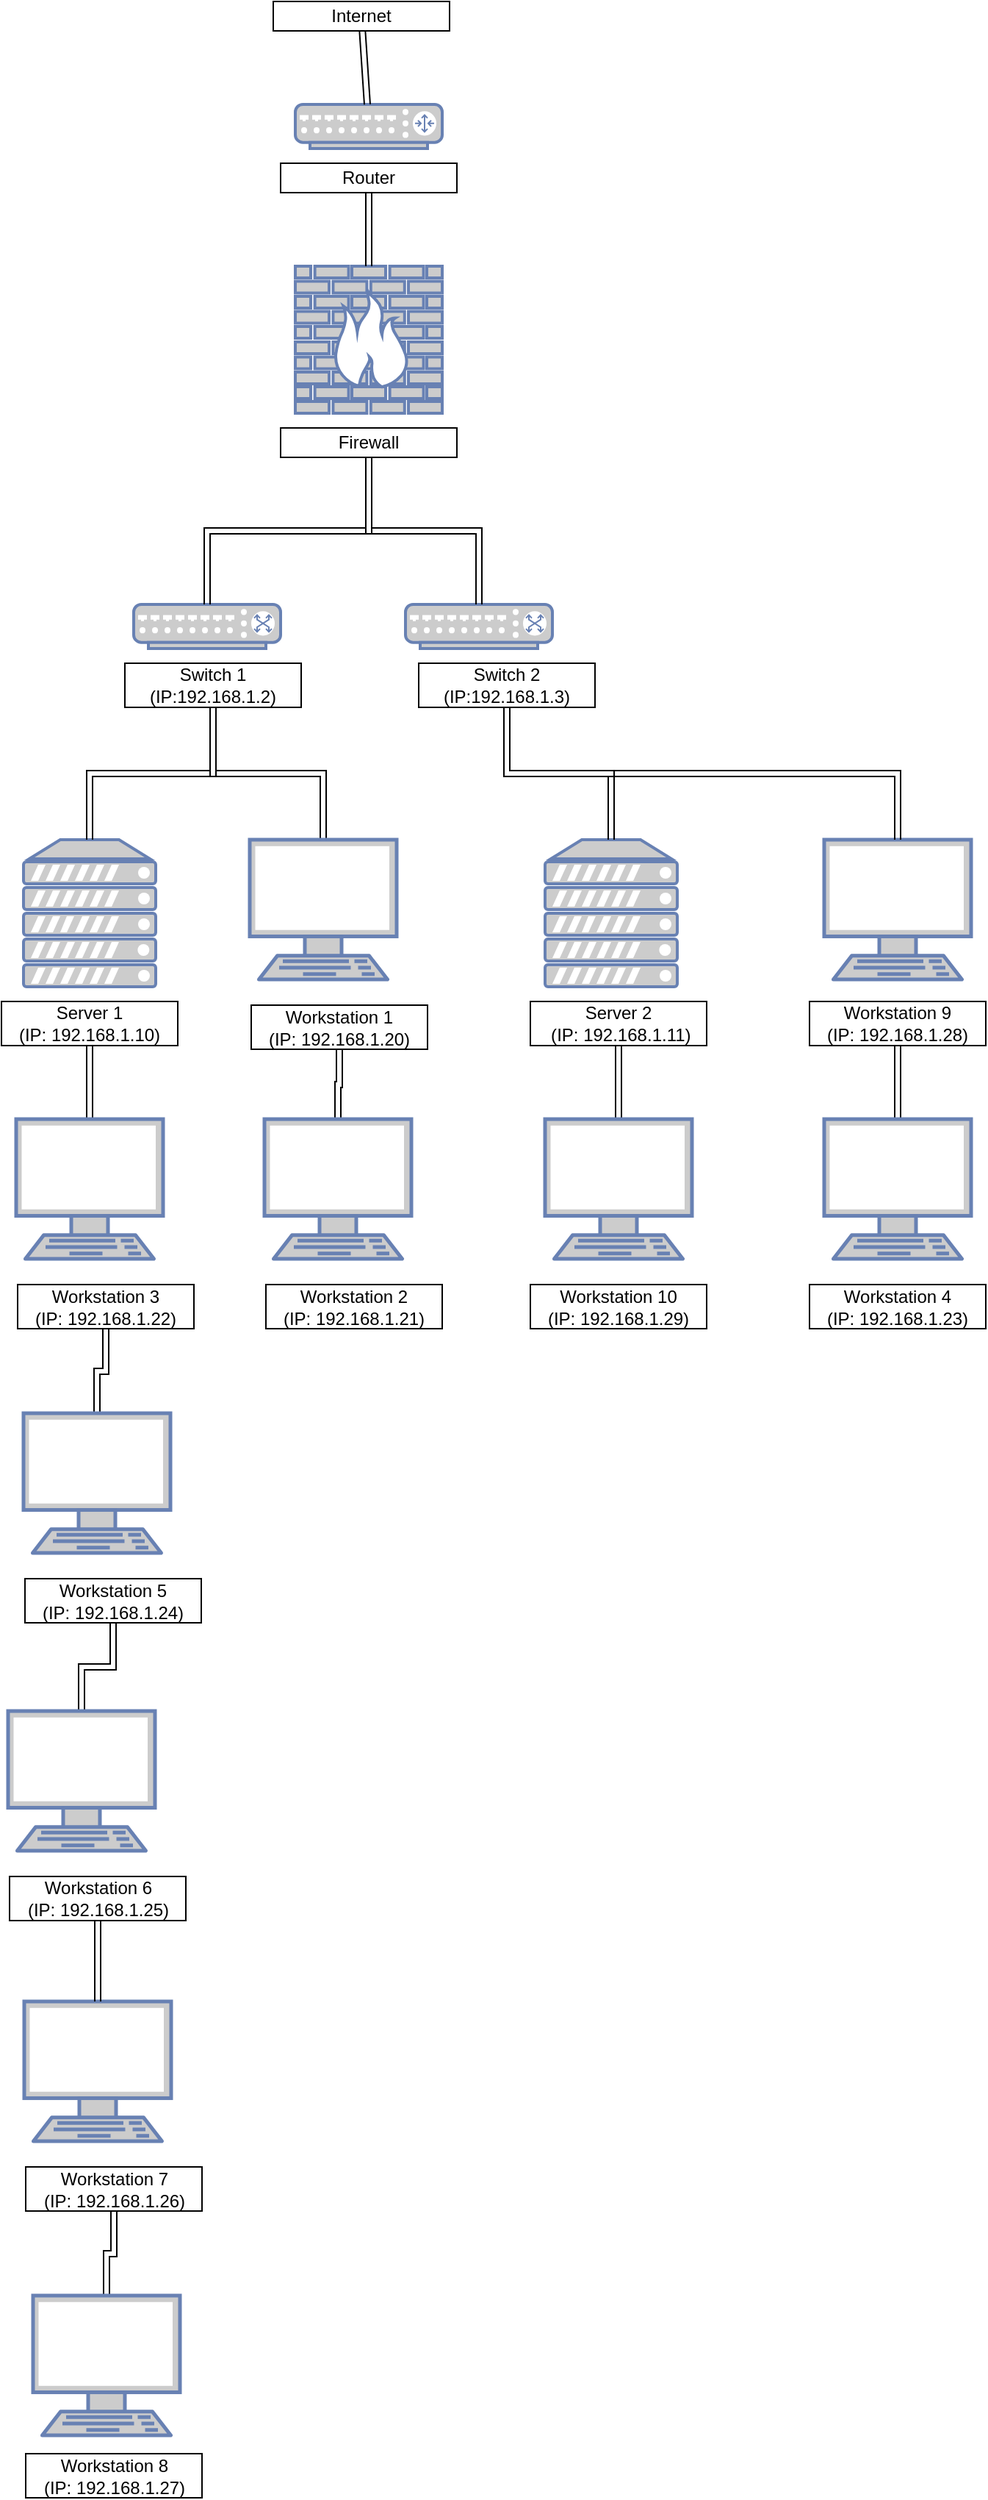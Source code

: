 <mxfile version="24.7.14" pages="2">
  <diagram name="Page-1" id="f7MyqALn6O6I_QcErSfi">
    <mxGraphModel dx="727" dy="557" grid="1" gridSize="10" guides="1" tooltips="1" connect="0" arrows="1" fold="1" page="1" pageScale="1" pageWidth="827" pageHeight="1169" math="0" shadow="0">
      <root>
        <mxCell id="0" />
        <mxCell id="1" parent="0" />
        <mxCell id="-Bq9ceSqidsH0R7OqUcR-1" value="" style="fontColor=#0066CC;verticalAlign=top;verticalLabelPosition=bottom;labelPosition=center;align=center;html=1;outlineConnect=0;fillColor=#CCCCCC;strokeColor=#6881B3;gradientColor=none;gradientDirection=north;strokeWidth=2;shape=mxgraph.networks.server;" vertex="1" parent="1">
          <mxGeometry x="205" y="680" width="90" height="100" as="geometry" />
        </mxCell>
        <mxCell id="-Bq9ceSqidsH0R7OqUcR-2" value="" style="fontColor=#0066CC;verticalAlign=top;verticalLabelPosition=bottom;labelPosition=center;align=center;html=1;outlineConnect=0;fillColor=#CCCCCC;strokeColor=#6881B3;gradientColor=none;gradientDirection=north;strokeWidth=2;shape=mxgraph.networks.server;" vertex="1" parent="1">
          <mxGeometry x="560" y="680" width="90" height="100" as="geometry" />
        </mxCell>
        <mxCell id="mCTkROmVJ6pk2tm3Dvbj-1" value="" style="fontColor=#0066CC;verticalAlign=top;verticalLabelPosition=bottom;labelPosition=center;align=center;html=1;outlineConnect=0;fillColor=#CCCCCC;strokeColor=#6881B3;gradientColor=none;gradientDirection=north;strokeWidth=2;shape=mxgraph.networks.switch;" vertex="1" parent="1">
          <mxGeometry x="280" y="520" width="100" height="30" as="geometry" />
        </mxCell>
        <mxCell id="mCTkROmVJ6pk2tm3Dvbj-2" value="" style="fontColor=#0066CC;verticalAlign=top;verticalLabelPosition=bottom;labelPosition=center;align=center;html=1;outlineConnect=0;fillColor=#CCCCCC;strokeColor=#6881B3;gradientColor=none;gradientDirection=north;strokeWidth=2;shape=mxgraph.networks.switch;" vertex="1" parent="1">
          <mxGeometry x="465" y="520" width="100" height="30" as="geometry" />
        </mxCell>
        <mxCell id="mCTkROmVJ6pk2tm3Dvbj-12" value="" style="fontColor=#0066CC;verticalAlign=top;verticalLabelPosition=bottom;labelPosition=center;align=center;html=1;outlineConnect=0;fillColor=#CCCCCC;strokeColor=#6881B3;gradientColor=none;gradientDirection=north;strokeWidth=2;shape=mxgraph.networks.terminal;" vertex="1" parent="1">
          <mxGeometry x="750" y="680" width="100" height="95" as="geometry" />
        </mxCell>
        <mxCell id="mCTkROmVJ6pk2tm3Dvbj-13" value="" style="fontColor=#0066CC;verticalAlign=top;verticalLabelPosition=bottom;labelPosition=center;align=center;html=1;outlineConnect=0;fillColor=#CCCCCC;strokeColor=#6881B3;gradientColor=none;gradientDirection=north;strokeWidth=2;shape=mxgraph.networks.firewall;" vertex="1" parent="1">
          <mxGeometry x="390" y="290" width="100" height="100" as="geometry" />
        </mxCell>
        <mxCell id="mCTkROmVJ6pk2tm3Dvbj-14" value="" style="fontColor=#0066CC;verticalAlign=top;verticalLabelPosition=bottom;labelPosition=center;align=center;html=1;outlineConnect=0;fillColor=#CCCCCC;strokeColor=#6881B3;gradientColor=none;gradientDirection=north;strokeWidth=2;shape=mxgraph.networks.router;" vertex="1" parent="1">
          <mxGeometry x="390" y="180" width="100" height="30" as="geometry" />
        </mxCell>
        <mxCell id="9kpErOnE_JxhofI5fTfF-28" style="edgeStyle=elbowEdgeStyle;shape=link;rounded=0;orthogonalLoop=1;jettySize=auto;elbow=vertical;html=1;" edge="1" parent="1" source="9kpErOnE_JxhofI5fTfF-1" target="mCTkROmVJ6pk2tm3Dvbj-1">
          <mxGeometry relative="1" as="geometry" />
        </mxCell>
        <mxCell id="9kpErOnE_JxhofI5fTfF-29" style="edgeStyle=elbowEdgeStyle;shape=link;rounded=0;orthogonalLoop=1;jettySize=auto;elbow=vertical;html=1;" edge="1" parent="1" source="9kpErOnE_JxhofI5fTfF-1" target="mCTkROmVJ6pk2tm3Dvbj-2">
          <mxGeometry relative="1" as="geometry" />
        </mxCell>
        <mxCell id="9kpErOnE_JxhofI5fTfF-1" value="Firewall" style="whiteSpace=wrap;html=1;" vertex="1" parent="1">
          <mxGeometry x="380" y="400" width="120" height="20" as="geometry" />
        </mxCell>
        <mxCell id="9kpErOnE_JxhofI5fTfF-20" style="edgeStyle=none;shape=link;rounded=0;orthogonalLoop=1;jettySize=auto;html=1;" edge="1" parent="1" source="9kpErOnE_JxhofI5fTfF-2" target="mCTkROmVJ6pk2tm3Dvbj-13">
          <mxGeometry relative="1" as="geometry" />
        </mxCell>
        <mxCell id="9kpErOnE_JxhofI5fTfF-2" value="Router" style="whiteSpace=wrap;html=1;" vertex="1" parent="1">
          <mxGeometry x="380" y="220" width="120" height="20" as="geometry" />
        </mxCell>
        <mxCell id="9kpErOnE_JxhofI5fTfF-18" style="rounded=0;orthogonalLoop=1;jettySize=auto;html=1;shape=link;" edge="1" parent="1" source="9kpErOnE_JxhofI5fTfF-3" target="mCTkROmVJ6pk2tm3Dvbj-14">
          <mxGeometry relative="1" as="geometry" />
        </mxCell>
        <mxCell id="9kpErOnE_JxhofI5fTfF-3" value="Internet" style="whiteSpace=wrap;html=1;" vertex="1" parent="1">
          <mxGeometry x="375" y="110" width="120" height="20" as="geometry" />
        </mxCell>
        <mxCell id="9kpErOnE_JxhofI5fTfF-51" style="edgeStyle=elbowEdgeStyle;shape=link;rounded=0;orthogonalLoop=1;jettySize=auto;elbow=vertical;html=1;" edge="1" parent="1" source="9kpErOnE_JxhofI5fTfF-4" target="9kpErOnE_JxhofI5fTfF-40">
          <mxGeometry relative="1" as="geometry" />
        </mxCell>
        <mxCell id="9kpErOnE_JxhofI5fTfF-4" value="Server 1&lt;div&gt;(&lt;span class=&quot;hljs-attribute&quot;&gt;IP&lt;/span&gt;: &lt;span class=&quot;hljs-number&quot;&gt;192.168&lt;/span&gt;.&lt;span class=&quot;hljs-number&quot;&gt;1.10&lt;/span&gt;)&lt;br&gt;&lt;/div&gt;" style="whiteSpace=wrap;html=1;" vertex="1" parent="1">
          <mxGeometry x="190" y="790" width="120" height="30" as="geometry" />
        </mxCell>
        <mxCell id="9kpErOnE_JxhofI5fTfF-46" style="edgeStyle=elbowEdgeStyle;shape=link;rounded=0;orthogonalLoop=1;jettySize=auto;elbow=vertical;html=1;" edge="1" parent="1" source="9kpErOnE_JxhofI5fTfF-5" target="-Bq9ceSqidsH0R7OqUcR-1">
          <mxGeometry relative="1" as="geometry" />
        </mxCell>
        <mxCell id="9kpErOnE_JxhofI5fTfF-47" style="edgeStyle=elbowEdgeStyle;shape=link;rounded=0;orthogonalLoop=1;jettySize=auto;elbow=vertical;html=1;" edge="1" parent="1" source="9kpErOnE_JxhofI5fTfF-5" target="9kpErOnE_JxhofI5fTfF-34">
          <mxGeometry relative="1" as="geometry" />
        </mxCell>
        <mxCell id="9kpErOnE_JxhofI5fTfF-5" value="Switch 1&lt;div&gt;(&lt;span class=&quot;hljs-attribute&quot;&gt;IP&lt;/span&gt;:&lt;span class=&quot;hljs-number&quot;&gt;192.168&lt;/span&gt;.&lt;span class=&quot;hljs-number&quot;&gt;1.2&lt;/span&gt;)&lt;/div&gt;" style="whiteSpace=wrap;html=1;" vertex="1" parent="1">
          <mxGeometry x="274" y="560" width="120" height="30" as="geometry" />
        </mxCell>
        <mxCell id="9kpErOnE_JxhofI5fTfF-39" style="edgeStyle=elbowEdgeStyle;shape=link;rounded=0;orthogonalLoop=1;jettySize=auto;elbow=vertical;html=1;" edge="1" parent="1" source="9kpErOnE_JxhofI5fTfF-7" target="9kpErOnE_JxhofI5fTfF-37">
          <mxGeometry relative="1" as="geometry" />
        </mxCell>
        <mxCell id="9kpErOnE_JxhofI5fTfF-7" value="Server 2&lt;div&gt;&amp;nbsp;(&lt;span class=&quot;hljs-attribute&quot;&gt;IP&lt;/span&gt;: &lt;span class=&quot;hljs-number&quot;&gt;192.168&lt;/span&gt;.&lt;span class=&quot;hljs-number&quot;&gt;1.11&lt;/span&gt;)&lt;br&gt;&lt;/div&gt;" style="whiteSpace=wrap;html=1;" vertex="1" parent="1">
          <mxGeometry x="550" y="790" width="120" height="30" as="geometry" />
        </mxCell>
        <mxCell id="9kpErOnE_JxhofI5fTfF-50" style="edgeStyle=elbowEdgeStyle;shape=link;rounded=0;orthogonalLoop=1;jettySize=auto;elbow=vertical;html=1;" edge="1" parent="1" source="9kpErOnE_JxhofI5fTfF-8" target="9kpErOnE_JxhofI5fTfF-44">
          <mxGeometry relative="1" as="geometry" />
        </mxCell>
        <mxCell id="9kpErOnE_JxhofI5fTfF-8" value="Workstation 9&lt;div&gt;(&lt;span class=&quot;hljs-attribute&quot;&gt;IP&lt;/span&gt;: &lt;span class=&quot;hljs-number&quot;&gt;192.168&lt;/span&gt;.&lt;span class=&quot;hljs-number&quot;&gt;1.28&lt;/span&gt;)&lt;br&gt;&lt;/div&gt;" style="whiteSpace=wrap;html=1;" vertex="1" parent="1">
          <mxGeometry x="740" y="790" width="120" height="30" as="geometry" />
        </mxCell>
        <mxCell id="9kpErOnE_JxhofI5fTfF-48" style="edgeStyle=elbowEdgeStyle;shape=link;rounded=0;orthogonalLoop=1;jettySize=auto;elbow=vertical;html=1;" edge="1" parent="1" source="9kpErOnE_JxhofI5fTfF-30" target="-Bq9ceSqidsH0R7OqUcR-2">
          <mxGeometry relative="1" as="geometry" />
        </mxCell>
        <mxCell id="9kpErOnE_JxhofI5fTfF-49" style="edgeStyle=elbowEdgeStyle;shape=link;rounded=0;orthogonalLoop=1;jettySize=auto;elbow=vertical;html=1;" edge="1" parent="1" source="9kpErOnE_JxhofI5fTfF-30" target="mCTkROmVJ6pk2tm3Dvbj-12">
          <mxGeometry relative="1" as="geometry" />
        </mxCell>
        <mxCell id="9kpErOnE_JxhofI5fTfF-30" value="Switch 2&lt;div&gt;(&lt;span class=&quot;hljs-attribute&quot;&gt;IP&lt;/span&gt;:&lt;span class=&quot;hljs-number&quot;&gt;192.168&lt;/span&gt;.&lt;span class=&quot;hljs-number&quot;&gt;1.3&lt;/span&gt;)&lt;/div&gt;" style="whiteSpace=wrap;html=1;" vertex="1" parent="1">
          <mxGeometry x="474" y="560" width="120" height="30" as="geometry" />
        </mxCell>
        <mxCell id="9kpErOnE_JxhofI5fTfF-34" value="" style="fontColor=#0066CC;verticalAlign=top;verticalLabelPosition=bottom;labelPosition=center;align=center;html=1;outlineConnect=0;fillColor=#CCCCCC;strokeColor=#6881B3;gradientColor=none;gradientDirection=north;strokeWidth=2;shape=mxgraph.networks.terminal;" vertex="1" parent="1">
          <mxGeometry x="359" y="680" width="100" height="95" as="geometry" />
        </mxCell>
        <mxCell id="9kpErOnE_JxhofI5fTfF-52" style="edgeStyle=elbowEdgeStyle;shape=link;rounded=0;orthogonalLoop=1;jettySize=auto;elbow=vertical;html=1;" edge="1" parent="1" source="9kpErOnE_JxhofI5fTfF-35" target="9kpErOnE_JxhofI5fTfF-42">
          <mxGeometry relative="1" as="geometry" />
        </mxCell>
        <mxCell id="9kpErOnE_JxhofI5fTfF-35" value="Workstation 1&lt;div&gt;(&lt;span class=&quot;hljs-attribute&quot;&gt;IP&lt;/span&gt;: &lt;span class=&quot;hljs-number&quot;&gt;192.168&lt;/span&gt;.&lt;span class=&quot;hljs-number&quot;&gt;1.20&lt;/span&gt;)&lt;br&gt;&lt;/div&gt;" style="whiteSpace=wrap;html=1;" vertex="1" parent="1">
          <mxGeometry x="360" y="792.5" width="120" height="30" as="geometry" />
        </mxCell>
        <mxCell id="9kpErOnE_JxhofI5fTfF-37" value="" style="fontColor=#0066CC;verticalAlign=top;verticalLabelPosition=bottom;labelPosition=center;align=center;html=1;outlineConnect=0;fillColor=#CCCCCC;strokeColor=#6881B3;gradientColor=none;gradientDirection=north;strokeWidth=2;shape=mxgraph.networks.terminal;" vertex="1" parent="1">
          <mxGeometry x="560" y="870" width="100" height="95" as="geometry" />
        </mxCell>
        <mxCell id="9kpErOnE_JxhofI5fTfF-38" value="Workstation 10&lt;div&gt;(&lt;span class=&quot;hljs-attribute&quot;&gt;IP&lt;/span&gt;: &lt;span class=&quot;hljs-number&quot;&gt;192.168&lt;/span&gt;.&lt;span class=&quot;hljs-number&quot;&gt;1.29&lt;/span&gt;)&lt;br&gt;&lt;/div&gt;" style="whiteSpace=wrap;html=1;" vertex="1" parent="1">
          <mxGeometry x="550" y="982.5" width="120" height="30" as="geometry" />
        </mxCell>
        <mxCell id="9kpErOnE_JxhofI5fTfF-40" value="" style="fontColor=#0066CC;verticalAlign=top;verticalLabelPosition=bottom;labelPosition=center;align=center;html=1;outlineConnect=0;fillColor=#CCCCCC;strokeColor=#6881B3;gradientColor=none;gradientDirection=north;strokeWidth=2;shape=mxgraph.networks.terminal;" vertex="1" parent="1">
          <mxGeometry x="200" y="870" width="100" height="95" as="geometry" />
        </mxCell>
        <mxCell id="9kpErOnE_JxhofI5fTfF-61" style="edgeStyle=elbowEdgeStyle;shape=link;rounded=0;orthogonalLoop=1;jettySize=auto;elbow=vertical;html=1;" edge="1" parent="1" source="9kpErOnE_JxhofI5fTfF-41" target="9kpErOnE_JxhofI5fTfF-53">
          <mxGeometry relative="1" as="geometry" />
        </mxCell>
        <mxCell id="9kpErOnE_JxhofI5fTfF-41" value="Workstation 3&lt;div&gt;(&lt;span class=&quot;hljs-attribute&quot;&gt;IP&lt;/span&gt;: &lt;span class=&quot;hljs-number&quot;&gt;192.168&lt;/span&gt;.&lt;span class=&quot;hljs-number&quot;&gt;1.22&lt;/span&gt;)&lt;br&gt;&lt;/div&gt;" style="whiteSpace=wrap;html=1;" vertex="1" parent="1">
          <mxGeometry x="201" y="982.5" width="120" height="30" as="geometry" />
        </mxCell>
        <mxCell id="9kpErOnE_JxhofI5fTfF-42" value="" style="fontColor=#0066CC;verticalAlign=top;verticalLabelPosition=bottom;labelPosition=center;align=center;html=1;outlineConnect=0;fillColor=#CCCCCC;strokeColor=#6881B3;gradientColor=none;gradientDirection=north;strokeWidth=2;shape=mxgraph.networks.terminal;" vertex="1" parent="1">
          <mxGeometry x="369" y="870" width="100" height="95" as="geometry" />
        </mxCell>
        <mxCell id="9kpErOnE_JxhofI5fTfF-43" value="Workstation 2&lt;div&gt;(&lt;span class=&quot;hljs-attribute&quot;&gt;IP&lt;/span&gt;: &lt;span class=&quot;hljs-number&quot;&gt;192.168&lt;/span&gt;.&lt;span class=&quot;hljs-number&quot;&gt;1.21&lt;/span&gt;)&lt;br&gt;&lt;/div&gt;" style="whiteSpace=wrap;html=1;" vertex="1" parent="1">
          <mxGeometry x="370" y="982.5" width="120" height="30" as="geometry" />
        </mxCell>
        <mxCell id="9kpErOnE_JxhofI5fTfF-44" value="" style="fontColor=#0066CC;verticalAlign=top;verticalLabelPosition=bottom;labelPosition=center;align=center;html=1;outlineConnect=0;fillColor=#CCCCCC;strokeColor=#6881B3;gradientColor=none;gradientDirection=north;strokeWidth=2;shape=mxgraph.networks.terminal;" vertex="1" parent="1">
          <mxGeometry x="750" y="870" width="100" height="95" as="geometry" />
        </mxCell>
        <mxCell id="9kpErOnE_JxhofI5fTfF-45" value="Workstation 4&lt;div&gt;(&lt;span class=&quot;hljs-attribute&quot;&gt;IP&lt;/span&gt;: &lt;span class=&quot;hljs-number&quot;&gt;192.168&lt;/span&gt;.&lt;span class=&quot;hljs-number&quot;&gt;1.23&lt;/span&gt;)&lt;br&gt;&lt;/div&gt;" style="whiteSpace=wrap;html=1;" vertex="1" parent="1">
          <mxGeometry x="740" y="982.5" width="120" height="30" as="geometry" />
        </mxCell>
        <mxCell id="9kpErOnE_JxhofI5fTfF-53" value="" style="fontColor=#0066CC;verticalAlign=top;verticalLabelPosition=bottom;labelPosition=center;align=center;html=1;outlineConnect=0;fillColor=#CCCCCC;strokeColor=#6881B3;gradientColor=none;gradientDirection=north;strokeWidth=2;shape=mxgraph.networks.terminal;" vertex="1" parent="1">
          <mxGeometry x="205" y="1070" width="100" height="95" as="geometry" />
        </mxCell>
        <mxCell id="9kpErOnE_JxhofI5fTfF-62" style="edgeStyle=elbowEdgeStyle;shape=link;rounded=0;orthogonalLoop=1;jettySize=auto;elbow=vertical;html=1;" edge="1" parent="1" source="9kpErOnE_JxhofI5fTfF-54" target="9kpErOnE_JxhofI5fTfF-59">
          <mxGeometry relative="1" as="geometry" />
        </mxCell>
        <mxCell id="9kpErOnE_JxhofI5fTfF-54" value="Workstation 5&lt;div&gt;(&lt;span class=&quot;hljs-attribute&quot;&gt;IP&lt;/span&gt;: &lt;span class=&quot;hljs-number&quot;&gt;192.168&lt;/span&gt;.&lt;span class=&quot;hljs-number&quot;&gt;1.24&lt;/span&gt;)&lt;br&gt;&lt;/div&gt;" style="whiteSpace=wrap;html=1;" vertex="1" parent="1">
          <mxGeometry x="206" y="1182.5" width="120" height="30" as="geometry" />
        </mxCell>
        <mxCell id="9kpErOnE_JxhofI5fTfF-55" value="" style="fontColor=#0066CC;verticalAlign=top;verticalLabelPosition=bottom;labelPosition=center;align=center;html=1;outlineConnect=0;fillColor=#CCCCCC;strokeColor=#6881B3;gradientColor=none;gradientDirection=north;strokeWidth=2;shape=mxgraph.networks.terminal;" vertex="1" parent="1">
          <mxGeometry x="205.5" y="1470" width="100" height="95" as="geometry" />
        </mxCell>
        <mxCell id="9kpErOnE_JxhofI5fTfF-65" style="edgeStyle=elbowEdgeStyle;shape=link;rounded=0;orthogonalLoop=1;jettySize=auto;elbow=vertical;html=1;" edge="1" parent="1" source="9kpErOnE_JxhofI5fTfF-56" target="9kpErOnE_JxhofI5fTfF-57">
          <mxGeometry relative="1" as="geometry" />
        </mxCell>
        <mxCell id="9kpErOnE_JxhofI5fTfF-56" value="Workstation 7&lt;div&gt;(&lt;span class=&quot;hljs-attribute&quot;&gt;IP&lt;/span&gt;: &lt;span class=&quot;hljs-number&quot;&gt;192.168&lt;/span&gt;.&lt;span class=&quot;hljs-number&quot;&gt;1.26&lt;/span&gt;)&lt;br&gt;&lt;/div&gt;" style="whiteSpace=wrap;html=1;" vertex="1" parent="1">
          <mxGeometry x="206.5" y="1582.5" width="120" height="30" as="geometry" />
        </mxCell>
        <mxCell id="9kpErOnE_JxhofI5fTfF-57" value="" style="fontColor=#0066CC;verticalAlign=top;verticalLabelPosition=bottom;labelPosition=center;align=center;html=1;outlineConnect=0;fillColor=#CCCCCC;strokeColor=#6881B3;gradientColor=none;gradientDirection=north;strokeWidth=2;shape=mxgraph.networks.terminal;" vertex="1" parent="1">
          <mxGeometry x="211.5" y="1670" width="100" height="95" as="geometry" />
        </mxCell>
        <mxCell id="9kpErOnE_JxhofI5fTfF-58" value="Workstation 8&lt;div&gt;(&lt;span class=&quot;hljs-attribute&quot;&gt;IP&lt;/span&gt;: &lt;span class=&quot;hljs-number&quot;&gt;192.168&lt;/span&gt;.&lt;span class=&quot;hljs-number&quot;&gt;1.27&lt;/span&gt;)&lt;br&gt;&lt;/div&gt;" style="whiteSpace=wrap;html=1;" vertex="1" parent="1">
          <mxGeometry x="206.5" y="1777.5" width="120" height="30" as="geometry" />
        </mxCell>
        <mxCell id="9kpErOnE_JxhofI5fTfF-59" value="" style="fontColor=#0066CC;verticalAlign=top;verticalLabelPosition=bottom;labelPosition=center;align=center;html=1;outlineConnect=0;fillColor=#CCCCCC;strokeColor=#6881B3;gradientColor=none;gradientDirection=north;strokeWidth=2;shape=mxgraph.networks.terminal;" vertex="1" parent="1">
          <mxGeometry x="194.5" y="1272.5" width="100" height="95" as="geometry" />
        </mxCell>
        <mxCell id="9kpErOnE_JxhofI5fTfF-63" style="edgeStyle=elbowEdgeStyle;shape=link;rounded=0;orthogonalLoop=1;jettySize=auto;elbow=vertical;html=1;" edge="1" parent="1" source="9kpErOnE_JxhofI5fTfF-60" target="9kpErOnE_JxhofI5fTfF-55">
          <mxGeometry relative="1" as="geometry" />
        </mxCell>
        <mxCell id="9kpErOnE_JxhofI5fTfF-60" value="Workstation 6&lt;div&gt;(&lt;span class=&quot;hljs-attribute&quot;&gt;IP&lt;/span&gt;: &lt;span class=&quot;hljs-number&quot;&gt;192.168&lt;/span&gt;.&lt;span class=&quot;hljs-number&quot;&gt;1.25&lt;/span&gt;)&lt;br&gt;&lt;/div&gt;" style="whiteSpace=wrap;html=1;" vertex="1" parent="1">
          <mxGeometry x="195.5" y="1385" width="120" height="30" as="geometry" />
        </mxCell>
      </root>
    </mxGraphModel>
  </diagram>
  <diagram id="BV5Io04-d0xhkD0BYNCp" name="Page-2">
    <mxGraphModel dx="723" dy="557" grid="1" gridSize="10" guides="1" tooltips="1" connect="1" arrows="1" fold="1" page="1" pageScale="1" pageWidth="827" pageHeight="1169" math="0" shadow="0">
      <root>
        <mxCell id="0" />
        <mxCell id="1" parent="0" />
      </root>
    </mxGraphModel>
  </diagram>
</mxfile>
